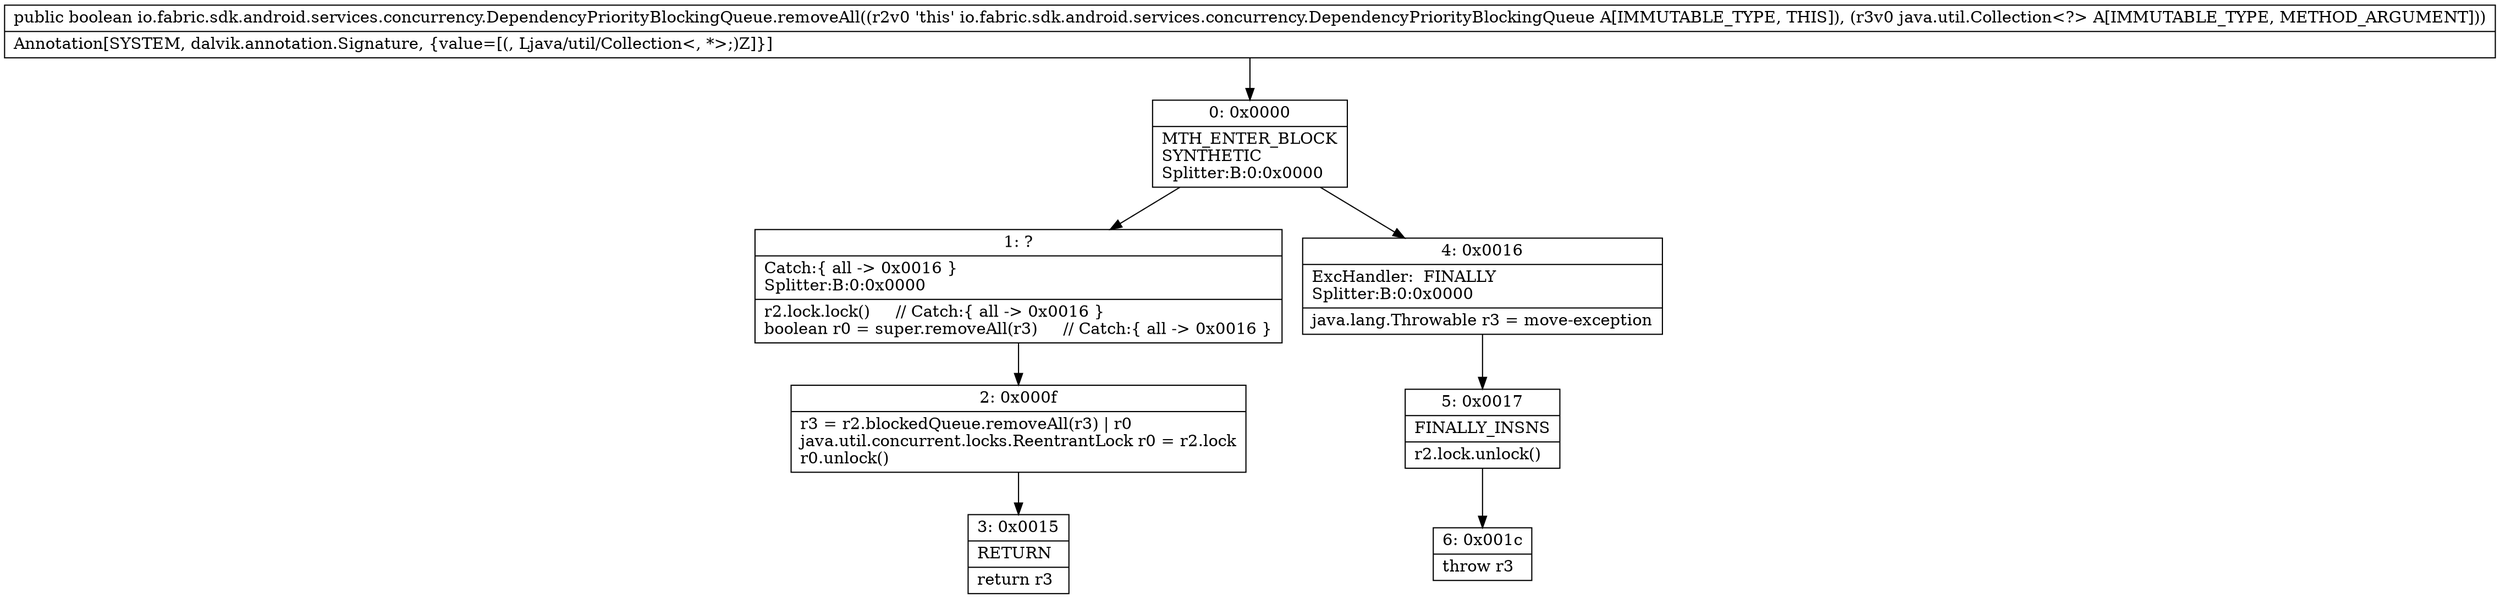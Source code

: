 digraph "CFG forio.fabric.sdk.android.services.concurrency.DependencyPriorityBlockingQueue.removeAll(Ljava\/util\/Collection;)Z" {
Node_0 [shape=record,label="{0\:\ 0x0000|MTH_ENTER_BLOCK\lSYNTHETIC\lSplitter:B:0:0x0000\l}"];
Node_1 [shape=record,label="{1\:\ ?|Catch:\{ all \-\> 0x0016 \}\lSplitter:B:0:0x0000\l|r2.lock.lock()     \/\/ Catch:\{ all \-\> 0x0016 \}\lboolean r0 = super.removeAll(r3)     \/\/ Catch:\{ all \-\> 0x0016 \}\l}"];
Node_2 [shape=record,label="{2\:\ 0x000f|r3 = r2.blockedQueue.removeAll(r3) \| r0\ljava.util.concurrent.locks.ReentrantLock r0 = r2.lock\lr0.unlock()\l}"];
Node_3 [shape=record,label="{3\:\ 0x0015|RETURN\l|return r3\l}"];
Node_4 [shape=record,label="{4\:\ 0x0016|ExcHandler:  FINALLY\lSplitter:B:0:0x0000\l|java.lang.Throwable r3 = move\-exception\l}"];
Node_5 [shape=record,label="{5\:\ 0x0017|FINALLY_INSNS\l|r2.lock.unlock()\l}"];
Node_6 [shape=record,label="{6\:\ 0x001c|throw r3\l}"];
MethodNode[shape=record,label="{public boolean io.fabric.sdk.android.services.concurrency.DependencyPriorityBlockingQueue.removeAll((r2v0 'this' io.fabric.sdk.android.services.concurrency.DependencyPriorityBlockingQueue A[IMMUTABLE_TYPE, THIS]), (r3v0 java.util.Collection\<?\> A[IMMUTABLE_TYPE, METHOD_ARGUMENT]))  | Annotation[SYSTEM, dalvik.annotation.Signature, \{value=[(, Ljava\/util\/Collection\<, *\>;)Z]\}]\l}"];
MethodNode -> Node_0;
Node_0 -> Node_1;
Node_0 -> Node_4;
Node_1 -> Node_2;
Node_2 -> Node_3;
Node_4 -> Node_5;
Node_5 -> Node_6;
}

